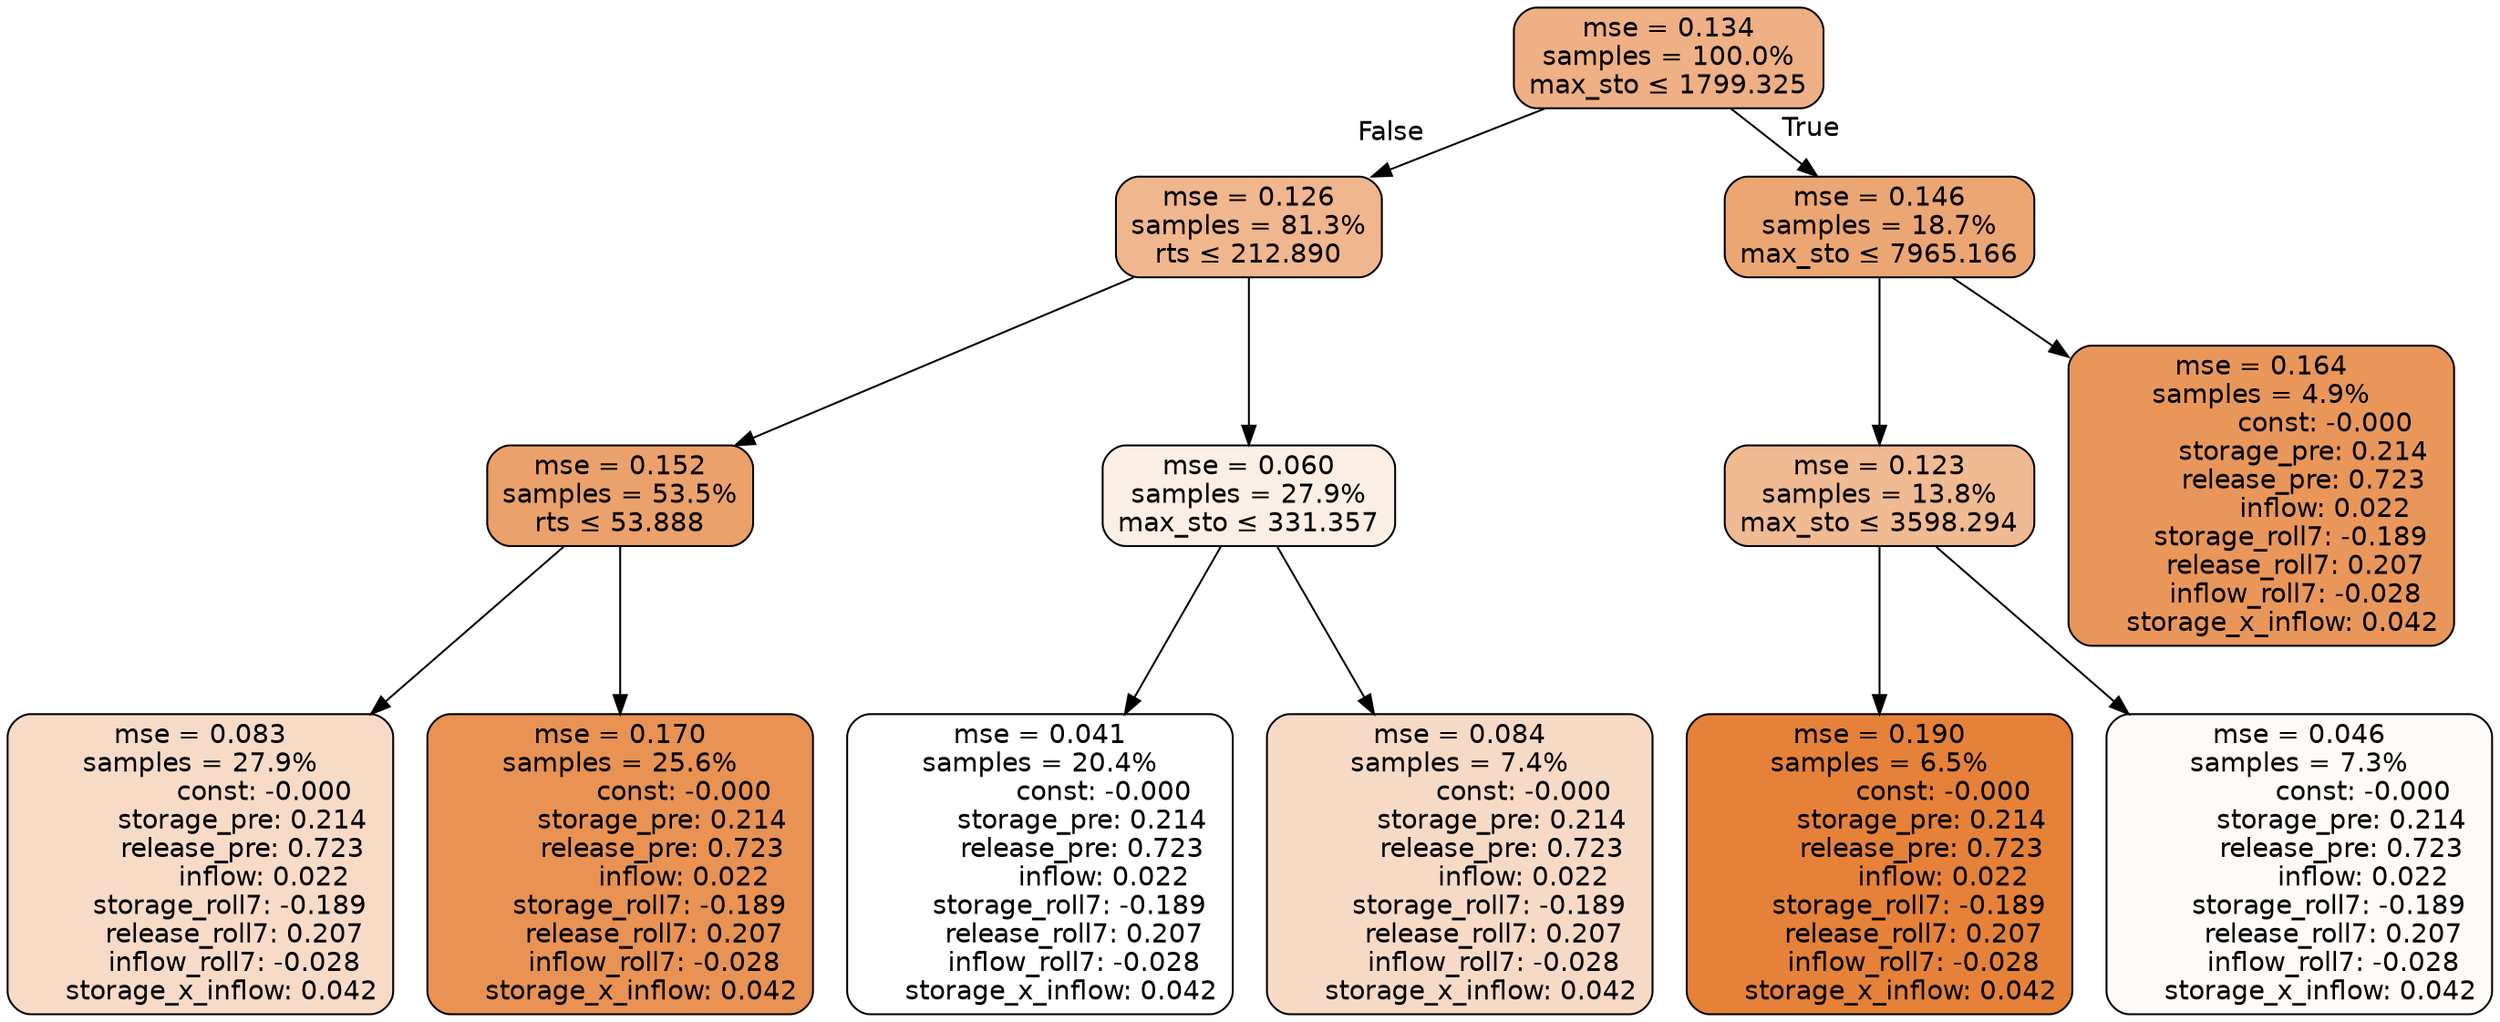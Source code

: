 digraph tree {
node [shape=rectangle, style="filled, rounded", color="black", fontname=helvetica] ;
edge [fontname=helvetica] ;
	"0" [label="mse = 0.134
samples = 100.0%
max_sto &le; 1799.325", fillcolor="#eeb084"]
	"1" [label="mse = 0.126
samples = 81.3%
rts &le; 212.890", fillcolor="#f0b68d"]
	"2" [label="mse = 0.152
samples = 53.5%
rts &le; 53.888", fillcolor="#eba16b"]
	"3" [label="mse = 0.083
samples = 27.9%
               const: -0.000
          storage_pre: 0.214
          release_pre: 0.723
               inflow: 0.022
       storage_roll7: -0.189
        release_roll7: 0.207
        inflow_roll7: -0.028
     storage_x_inflow: 0.042", fillcolor="#f7dbc7"]
	"4" [label="mse = 0.170
samples = 25.6%
               const: -0.000
          storage_pre: 0.214
          release_pre: 0.723
               inflow: 0.022
       storage_roll7: -0.189
        release_roll7: 0.207
        inflow_roll7: -0.028
     storage_x_inflow: 0.042", fillcolor="#e89254"]
	"5" [label="mse = 0.060
samples = 27.9%
max_sto &le; 331.357", fillcolor="#fbeee4"]
	"6" [label="mse = 0.041
samples = 20.4%
               const: -0.000
          storage_pre: 0.214
          release_pre: 0.723
               inflow: 0.022
       storage_roll7: -0.189
        release_roll7: 0.207
        inflow_roll7: -0.028
     storage_x_inflow: 0.042", fillcolor="#ffffff"]
	"7" [label="mse = 0.084
samples = 7.4%
               const: -0.000
          storage_pre: 0.214
          release_pre: 0.723
               inflow: 0.022
       storage_roll7: -0.189
        release_roll7: 0.207
        inflow_roll7: -0.028
     storage_x_inflow: 0.042", fillcolor="#f7dac5"]
	"8" [label="mse = 0.146
samples = 18.7%
max_sto &le; 7965.166", fillcolor="#eca673"]
	"9" [label="mse = 0.123
samples = 13.8%
max_sto &le; 3598.294", fillcolor="#f0ba92"]
	"10" [label="mse = 0.190
samples = 6.5%
               const: -0.000
          storage_pre: 0.214
          release_pre: 0.723
               inflow: 0.022
       storage_roll7: -0.189
        release_roll7: 0.207
        inflow_roll7: -0.028
     storage_x_inflow: 0.042", fillcolor="#e58139"]
	"11" [label="mse = 0.046
samples = 7.3%
               const: -0.000
          storage_pre: 0.214
          release_pre: 0.723
               inflow: 0.022
       storage_roll7: -0.189
        release_roll7: 0.207
        inflow_roll7: -0.028
     storage_x_inflow: 0.042", fillcolor="#fdfaf7"]
	"12" [label="mse = 0.164
samples = 4.9%
               const: -0.000
          storage_pre: 0.214
          release_pre: 0.723
               inflow: 0.022
       storage_roll7: -0.189
        release_roll7: 0.207
        inflow_roll7: -0.028
     storage_x_inflow: 0.042", fillcolor="#e9965b"]

	"0" -> "1" [labeldistance=2.5, labelangle=45, headlabel="False"]
	"1" -> "2"
	"2" -> "3"
	"2" -> "4"
	"1" -> "5"
	"5" -> "6"
	"5" -> "7"
	"0" -> "8" [labeldistance=2.5, labelangle=-45, headlabel="True"]
	"8" -> "9"
	"9" -> "10"
	"9" -> "11"
	"8" -> "12"
}